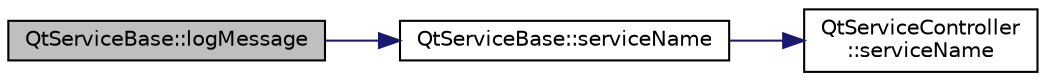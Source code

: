 digraph "QtServiceBase::logMessage"
{
  edge [fontname="Helvetica",fontsize="10",labelfontname="Helvetica",labelfontsize="10"];
  node [fontname="Helvetica",fontsize="10",shape=record];
  rankdir="LR";
  Node22 [label="QtServiceBase::logMessage",height=0.2,width=0.4,color="black", fillcolor="grey75", style="filled", fontcolor="black"];
  Node22 -> Node23 [color="midnightblue",fontsize="10",style="solid",fontname="Helvetica"];
  Node23 [label="QtServiceBase::serviceName",height=0.2,width=0.4,color="black", fillcolor="white", style="filled",URL="$class_qt_service_base.html#a643f253b3931e6a6c4e8caa190756214"];
  Node23 -> Node24 [color="midnightblue",fontsize="10",style="solid",fontname="Helvetica"];
  Node24 [label="QtServiceController\l::serviceName",height=0.2,width=0.4,color="black", fillcolor="white", style="filled",URL="$class_qt_service_controller.html#a3df972ecd01a00fff5cda316ae35cbea"];
}
